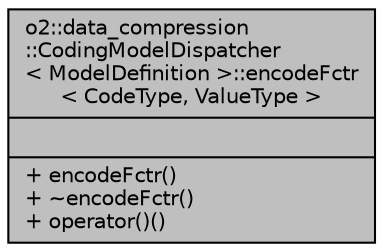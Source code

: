 digraph "o2::data_compression::CodingModelDispatcher&lt; ModelDefinition &gt;::encodeFctr&lt; CodeType, ValueType &gt;"
{
 // INTERACTIVE_SVG=YES
  bgcolor="transparent";
  edge [fontname="Helvetica",fontsize="10",labelfontname="Helvetica",labelfontsize="10"];
  node [fontname="Helvetica",fontsize="10",shape=record];
  Node1 [label="{o2::data_compression\l::CodingModelDispatcher\l\< ModelDefinition \>::encodeFctr\l\< CodeType, ValueType \>\n||+ encodeFctr()\l+ ~encodeFctr()\l+ operator()()\l}",height=0.2,width=0.4,color="black", fillcolor="grey75", style="filled" fontcolor="black"];
}
